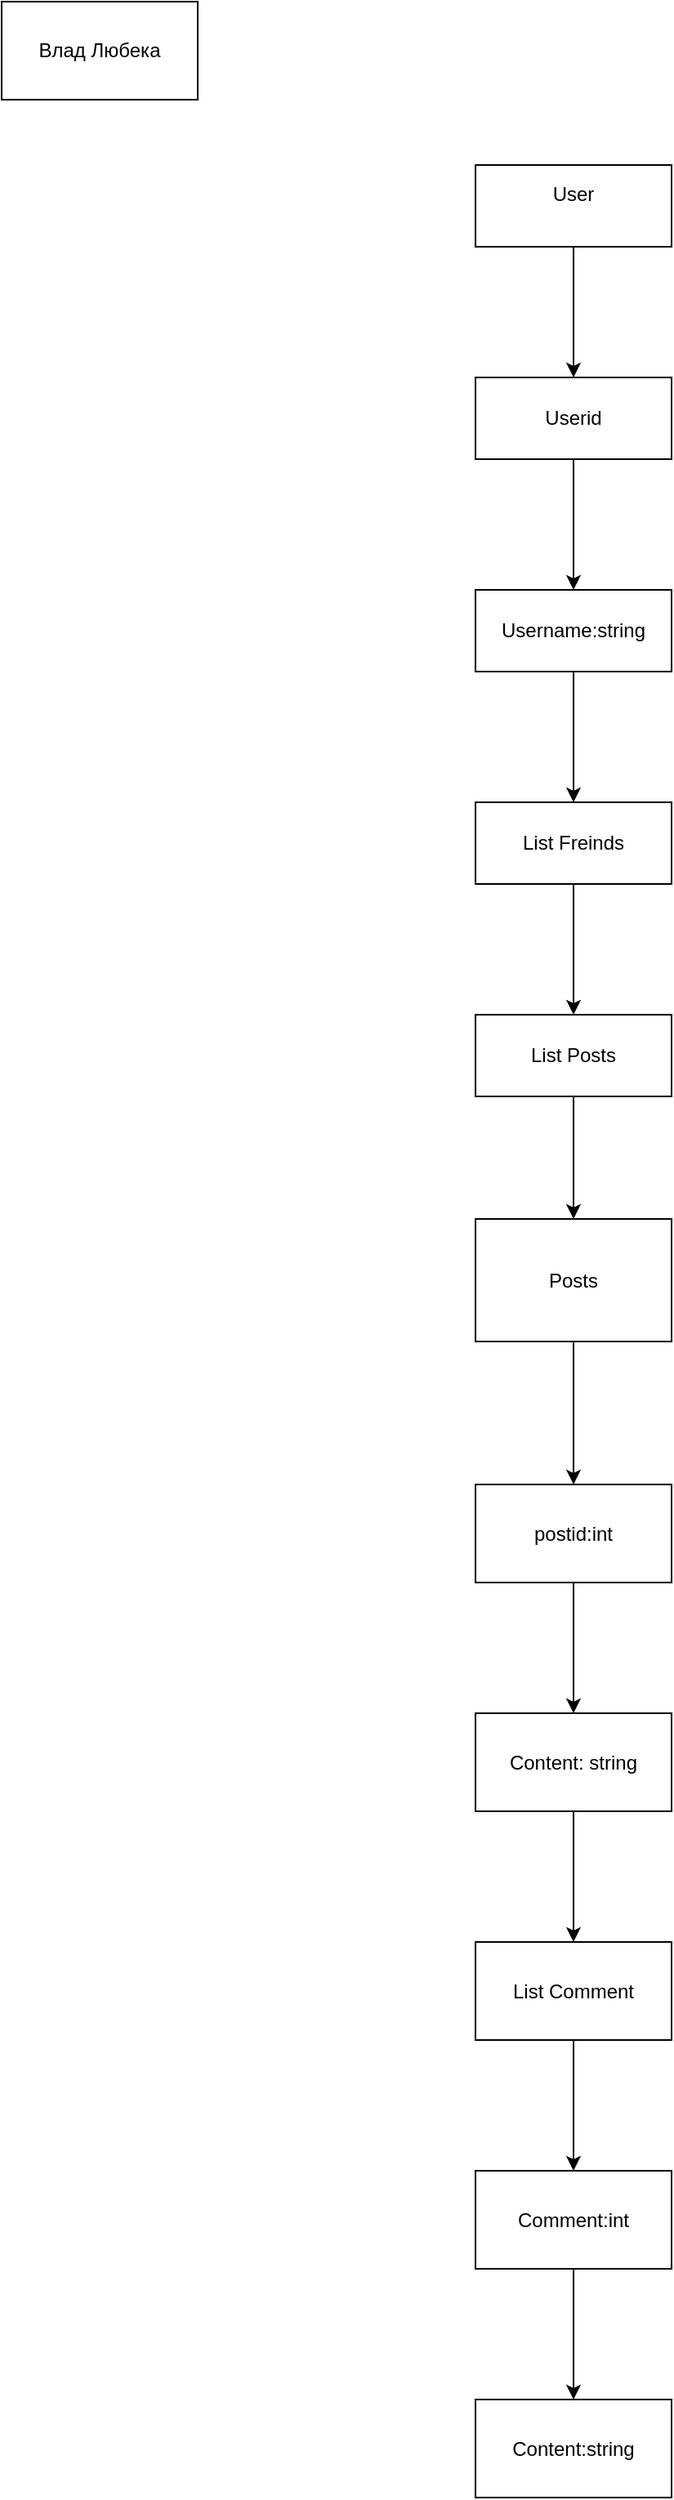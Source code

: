 <mxfile version="24.2.3" type="device">
  <diagram name="Страница — 1" id="xl1ZkHOa6ZgcPgueykzu">
    <mxGraphModel dx="1050" dy="557" grid="1" gridSize="10" guides="1" tooltips="1" connect="1" arrows="1" fold="1" page="1" pageScale="1" pageWidth="827" pageHeight="1169" math="0" shadow="0">
      <root>
        <mxCell id="0" />
        <mxCell id="1" parent="0" />
        <mxCell id="3eQRNPQ5gZ0zEMX6RfgH-3" value="" style="edgeStyle=orthogonalEdgeStyle;rounded=0;orthogonalLoop=1;jettySize=auto;html=1;" edge="1" parent="1" source="3eQRNPQ5gZ0zEMX6RfgH-1" target="3eQRNPQ5gZ0zEMX6RfgH-2">
          <mxGeometry relative="1" as="geometry" />
        </mxCell>
        <mxCell id="3eQRNPQ5gZ0zEMX6RfgH-1" value="User&lt;div&gt;&lt;br&gt;&lt;/div&gt;" style="rounded=0;whiteSpace=wrap;html=1;" vertex="1" parent="1">
          <mxGeometry x="330" y="120" width="120" height="50" as="geometry" />
        </mxCell>
        <mxCell id="3eQRNPQ5gZ0zEMX6RfgH-5" value="" style="edgeStyle=orthogonalEdgeStyle;rounded=0;orthogonalLoop=1;jettySize=auto;html=1;" edge="1" parent="1" source="3eQRNPQ5gZ0zEMX6RfgH-2" target="3eQRNPQ5gZ0zEMX6RfgH-4">
          <mxGeometry relative="1" as="geometry" />
        </mxCell>
        <mxCell id="3eQRNPQ5gZ0zEMX6RfgH-2" value="Userid" style="rounded=0;whiteSpace=wrap;html=1;" vertex="1" parent="1">
          <mxGeometry x="330" y="250" width="120" height="50" as="geometry" />
        </mxCell>
        <mxCell id="3eQRNPQ5gZ0zEMX6RfgH-7" value="" style="edgeStyle=orthogonalEdgeStyle;rounded=0;orthogonalLoop=1;jettySize=auto;html=1;" edge="1" parent="1" source="3eQRNPQ5gZ0zEMX6RfgH-4" target="3eQRNPQ5gZ0zEMX6RfgH-6">
          <mxGeometry relative="1" as="geometry" />
        </mxCell>
        <mxCell id="3eQRNPQ5gZ0zEMX6RfgH-4" value="Username:string" style="rounded=0;whiteSpace=wrap;html=1;" vertex="1" parent="1">
          <mxGeometry x="330" y="380" width="120" height="50" as="geometry" />
        </mxCell>
        <mxCell id="3eQRNPQ5gZ0zEMX6RfgH-9" value="" style="edgeStyle=orthogonalEdgeStyle;rounded=0;orthogonalLoop=1;jettySize=auto;html=1;" edge="1" parent="1" source="3eQRNPQ5gZ0zEMX6RfgH-6" target="3eQRNPQ5gZ0zEMX6RfgH-8">
          <mxGeometry relative="1" as="geometry" />
        </mxCell>
        <mxCell id="3eQRNPQ5gZ0zEMX6RfgH-6" value="List Freinds" style="rounded=0;whiteSpace=wrap;html=1;" vertex="1" parent="1">
          <mxGeometry x="330" y="510" width="120" height="50" as="geometry" />
        </mxCell>
        <mxCell id="3eQRNPQ5gZ0zEMX6RfgH-11" value="" style="edgeStyle=orthogonalEdgeStyle;rounded=0;orthogonalLoop=1;jettySize=auto;html=1;" edge="1" parent="1" source="3eQRNPQ5gZ0zEMX6RfgH-8" target="3eQRNPQ5gZ0zEMX6RfgH-10">
          <mxGeometry relative="1" as="geometry" />
        </mxCell>
        <mxCell id="3eQRNPQ5gZ0zEMX6RfgH-8" value="List Posts" style="rounded=0;whiteSpace=wrap;html=1;" vertex="1" parent="1">
          <mxGeometry x="330" y="640" width="120" height="50" as="geometry" />
        </mxCell>
        <mxCell id="3eQRNPQ5gZ0zEMX6RfgH-13" value="" style="edgeStyle=orthogonalEdgeStyle;rounded=0;orthogonalLoop=1;jettySize=auto;html=1;" edge="1" parent="1" source="3eQRNPQ5gZ0zEMX6RfgH-10" target="3eQRNPQ5gZ0zEMX6RfgH-12">
          <mxGeometry relative="1" as="geometry" />
        </mxCell>
        <mxCell id="3eQRNPQ5gZ0zEMX6RfgH-10" value="Posts" style="whiteSpace=wrap;html=1;rounded=0;" vertex="1" parent="1">
          <mxGeometry x="330" y="765" width="120" height="75" as="geometry" />
        </mxCell>
        <mxCell id="3eQRNPQ5gZ0zEMX6RfgH-15" value="" style="edgeStyle=orthogonalEdgeStyle;rounded=0;orthogonalLoop=1;jettySize=auto;html=1;" edge="1" parent="1" source="3eQRNPQ5gZ0zEMX6RfgH-12" target="3eQRNPQ5gZ0zEMX6RfgH-14">
          <mxGeometry relative="1" as="geometry" />
        </mxCell>
        <mxCell id="3eQRNPQ5gZ0zEMX6RfgH-12" value="postid:int" style="whiteSpace=wrap;html=1;rounded=0;" vertex="1" parent="1">
          <mxGeometry x="330" y="927.5" width="120" height="60" as="geometry" />
        </mxCell>
        <mxCell id="3eQRNPQ5gZ0zEMX6RfgH-17" value="" style="edgeStyle=orthogonalEdgeStyle;rounded=0;orthogonalLoop=1;jettySize=auto;html=1;" edge="1" parent="1" source="3eQRNPQ5gZ0zEMX6RfgH-14" target="3eQRNPQ5gZ0zEMX6RfgH-16">
          <mxGeometry relative="1" as="geometry" />
        </mxCell>
        <mxCell id="3eQRNPQ5gZ0zEMX6RfgH-14" value="Content: string" style="whiteSpace=wrap;html=1;rounded=0;" vertex="1" parent="1">
          <mxGeometry x="330" y="1067.5" width="120" height="60" as="geometry" />
        </mxCell>
        <mxCell id="3eQRNPQ5gZ0zEMX6RfgH-19" value="" style="edgeStyle=orthogonalEdgeStyle;rounded=0;orthogonalLoop=1;jettySize=auto;html=1;" edge="1" parent="1" source="3eQRNPQ5gZ0zEMX6RfgH-16" target="3eQRNPQ5gZ0zEMX6RfgH-18">
          <mxGeometry relative="1" as="geometry" />
        </mxCell>
        <mxCell id="3eQRNPQ5gZ0zEMX6RfgH-16" value="List Comment" style="whiteSpace=wrap;html=1;rounded=0;" vertex="1" parent="1">
          <mxGeometry x="330" y="1207.5" width="120" height="60" as="geometry" />
        </mxCell>
        <mxCell id="3eQRNPQ5gZ0zEMX6RfgH-21" value="" style="edgeStyle=orthogonalEdgeStyle;rounded=0;orthogonalLoop=1;jettySize=auto;html=1;" edge="1" parent="1" source="3eQRNPQ5gZ0zEMX6RfgH-18" target="3eQRNPQ5gZ0zEMX6RfgH-20">
          <mxGeometry relative="1" as="geometry" />
        </mxCell>
        <mxCell id="3eQRNPQ5gZ0zEMX6RfgH-18" value="Comment:int" style="whiteSpace=wrap;html=1;rounded=0;" vertex="1" parent="1">
          <mxGeometry x="330" y="1347.5" width="120" height="60" as="geometry" />
        </mxCell>
        <mxCell id="3eQRNPQ5gZ0zEMX6RfgH-20" value="Content:string" style="whiteSpace=wrap;html=1;rounded=0;" vertex="1" parent="1">
          <mxGeometry x="330" y="1487.5" width="120" height="60" as="geometry" />
        </mxCell>
        <mxCell id="3eQRNPQ5gZ0zEMX6RfgH-22" value="Влад Любека" style="rounded=0;whiteSpace=wrap;html=1;" vertex="1" parent="1">
          <mxGeometry x="40" y="20" width="120" height="60" as="geometry" />
        </mxCell>
      </root>
    </mxGraphModel>
  </diagram>
</mxfile>
